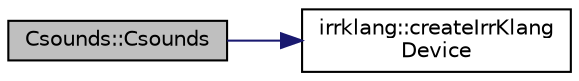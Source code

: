 digraph "Csounds::Csounds"
{
  bgcolor="transparent";
  edge [fontname="Helvetica",fontsize="10",labelfontname="Helvetica",labelfontsize="10"];
  node [fontname="Helvetica",fontsize="10",shape=record];
  rankdir="LR";
  Node1 [label="Csounds::Csounds",height=0.2,width=0.4,color="black", fillcolor="grey75", style="filled", fontcolor="black"];
  Node1 -> Node2 [color="midnightblue",fontsize="10",style="solid",fontname="Helvetica"];
  Node2 [label="irrklang::createIrrKlang\lDevice",height=0.2,width=0.4,color="black",URL="$namespaceirrklang.html#ad9829f898bc0665fdd2554a6f5c7ca1c",tooltip="Creates an irrKlang device. The irrKlang device is the root object for using the sound engine..."];
}

